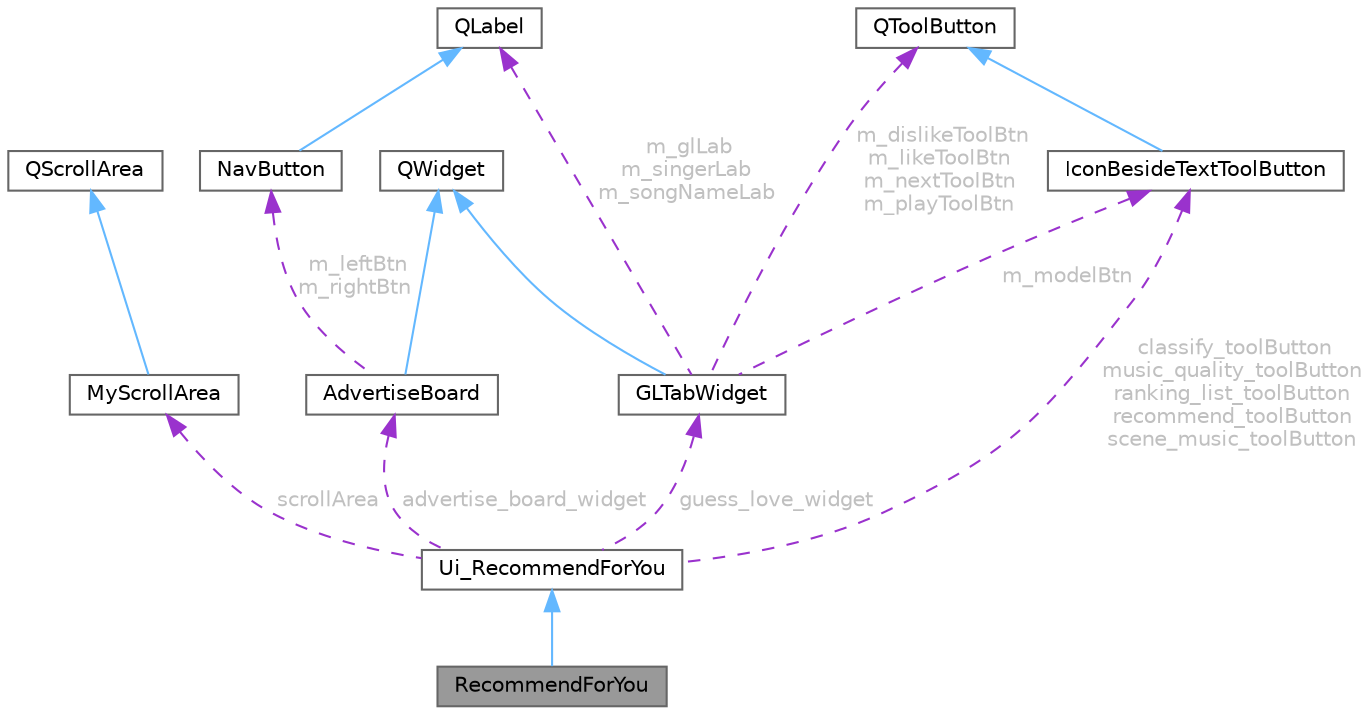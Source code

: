 digraph "RecommendForYou"
{
 // LATEX_PDF_SIZE
  bgcolor="transparent";
  edge [fontname=Helvetica,fontsize=10,labelfontname=Helvetica,labelfontsize=10];
  node [fontname=Helvetica,fontsize=10,shape=box,height=0.2,width=0.4];
  Node1 [id="Node000001",label="RecommendForYou",height=0.2,width=0.4,color="gray40", fillcolor="grey60", style="filled", fontcolor="black",tooltip=" "];
  Node2 -> Node1 [id="edge1_Node000001_Node000002",dir="back",color="steelblue1",style="solid",tooltip=" "];
  Node2 [id="Node000002",label="Ui_RecommendForYou",height=0.2,width=0.4,color="gray40", fillcolor="white", style="filled",URL="$class_ui___recommend_for_you.html",tooltip=" "];
  Node3 -> Node2 [id="edge2_Node000002_Node000003",dir="back",color="darkorchid3",style="dashed",tooltip=" ",label=" scrollArea",fontcolor="grey" ];
  Node3 [id="Node000003",label="MyScrollArea",height=0.2,width=0.4,color="gray40", fillcolor="white", style="filled",URL="$class_my_scroll_area.html",tooltip="自定义滚动区域类，继承自 QScrollArea，支持平滑滚动和返回顶部功能"];
  Node4 -> Node3 [id="edge3_Node000003_Node000004",dir="back",color="steelblue1",style="solid",tooltip=" "];
  Node4 [id="Node000004",label="QScrollArea",height=0.2,width=0.4,color="gray40", fillcolor="white", style="filled",tooltip=" "];
  Node5 -> Node2 [id="edge4_Node000002_Node000005",dir="back",color="darkorchid3",style="dashed",tooltip=" ",label=" guess_love_widget",fontcolor="grey" ];
  Node5 [id="Node000005",label="GLTabWidget",height=0.2,width=0.4,color="gray40", fillcolor="white", style="filled",URL="$class_g_l_tab_widget.html",tooltip="“猜你喜欢”推荐界面类，管理模式选择、歌曲信息和交互按钮"];
  Node6 -> Node5 [id="edge5_Node000005_Node000006",dir="back",color="steelblue1",style="solid",tooltip=" "];
  Node6 [id="Node000006",label="QWidget",height=0.2,width=0.4,color="gray40", fillcolor="white", style="filled",tooltip=" "];
  Node7 -> Node5 [id="edge6_Node000005_Node000007",dir="back",color="darkorchid3",style="dashed",tooltip=" ",label=" m_glLab\nm_singerLab\nm_songNameLab",fontcolor="grey" ];
  Node7 [id="Node000007",label="QLabel",height=0.2,width=0.4,color="gray40", fillcolor="white", style="filled",URL="$class_q_label.html",tooltip="标签控件类"];
  Node8 -> Node5 [id="edge7_Node000005_Node000008",dir="back",color="darkorchid3",style="dashed",tooltip=" ",label=" m_modelBtn",fontcolor="grey" ];
  Node8 [id="Node000008",label="IconBesideTextToolButton",height=0.2,width=0.4,color="gray40", fillcolor="white", style="filled",URL="$class_icon_beside_text_tool_button.html",tooltip="自定义工具按钮类，图标与文本并排"];
  Node9 -> Node8 [id="edge8_Node000008_Node000009",dir="back",color="steelblue1",style="solid",tooltip=" "];
  Node9 [id="Node000009",label="QToolButton",height=0.2,width=0.4,color="gray40", fillcolor="white", style="filled",URL="$class_q_tool_button.html",tooltip="工具按钮类"];
  Node9 -> Node5 [id="edge9_Node000005_Node000009",dir="back",color="darkorchid3",style="dashed",tooltip=" ",label=" m_dislikeToolBtn\nm_likeToolBtn\nm_nextToolBtn\nm_playToolBtn",fontcolor="grey" ];
  Node10 -> Node2 [id="edge10_Node000002_Node000010",dir="back",color="darkorchid3",style="dashed",tooltip=" ",label=" advertise_board_widget",fontcolor="grey" ];
  Node10 [id="Node000010",label="AdvertiseBoard",height=0.2,width=0.4,color="gray40", fillcolor="white", style="filled",URL="$class_advertise_board.html",tooltip="广告轮播界面类，管理海报展示和导航"];
  Node6 -> Node10 [id="edge11_Node000010_Node000006",dir="back",color="steelblue1",style="solid",tooltip=" "];
  Node11 -> Node10 [id="edge12_Node000010_Node000011",dir="back",color="darkorchid3",style="dashed",tooltip=" ",label=" m_leftBtn\nm_rightBtn",fontcolor="grey" ];
  Node11 [id="Node000011",label="NavButton",height=0.2,width=0.4,color="gray40", fillcolor="white", style="filled",URL="$class_nav_button.html",tooltip="导航按钮类，用于广告轮播的左右切换"];
  Node7 -> Node11 [id="edge13_Node000011_Node000007",dir="back",color="steelblue1",style="solid",tooltip=" "];
  Node8 -> Node2 [id="edge14_Node000002_Node000008",dir="back",color="darkorchid3",style="dashed",tooltip=" ",label=" classify_toolButton\nmusic_quality_toolButton\nranking_list_toolButton\nrecommend_toolButton\nscene_music_toolButton",fontcolor="grey" ];
}

